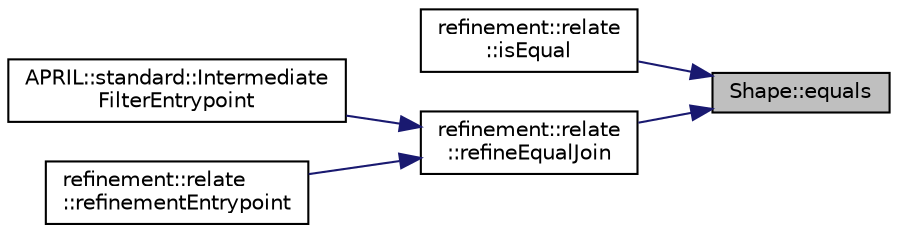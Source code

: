 digraph "Shape::equals"
{
 // LATEX_PDF_SIZE
  bgcolor="transparent";
  edge [fontname="Helvetica",fontsize="10",labelfontname="Helvetica",labelfontsize="10"];
  node [fontname="Helvetica",fontsize="10",shape=record];
  rankdir="RL";
  Node1 [label="Shape::equals",height=0.2,width=0.4,color="black", fillcolor="grey75", style="filled", fontcolor="black",tooltip="Returns true whether the geometry is spatially equal the input geometry. False otherwise."];
  Node1 -> Node2 [dir="back",color="midnightblue",fontsize="10",style="solid",fontname="Helvetica"];
  Node2 [label="refinement::relate\l::isEqual",height=0.2,width=0.4,color="black",URL="$namespacerefinement_1_1relate.html#a919f6dc96f5057a795445a5b679a8ae6",tooltip="Returns true of the two objects are spatially equal."];
  Node1 -> Node3 [dir="back",color="midnightblue",fontsize="10",style="solid",fontname="Helvetica"];
  Node3 [label="refinement::relate\l::refineEqualJoin",height=0.2,width=0.4,color="black",URL="$namespacerefinement_1_1relate.html#aec5965234565ec1ec3eee6121b90c112",tooltip="Geometrically refines two objects for spatial equality."];
  Node3 -> Node4 [dir="back",color="midnightblue",fontsize="10",style="solid",fontname="Helvetica"];
  Node4 [label="APRIL::standard::Intermediate\lFilterEntrypoint",height=0.2,width=0.4,color="black",URL="$namespaceAPRIL_1_1standard.html#af99c4d3ea62a7338703048d3b31b158c",tooltip="Standard APRIL intermediate filter that filters two input objects. The join predicate is set in the g..."];
  Node3 -> Node5 [dir="back",color="midnightblue",fontsize="10",style="solid",fontname="Helvetica"];
  Node5 [label="refinement::relate\l::refinementEntrypoint",height=0.2,width=0.4,color="black",URL="$namespacerefinement_1_1relate.html#a092ec15a5d78cf8615bfeb72972436d1",tooltip="Entrypoint function for when there is NO intermediate filter."];
}
